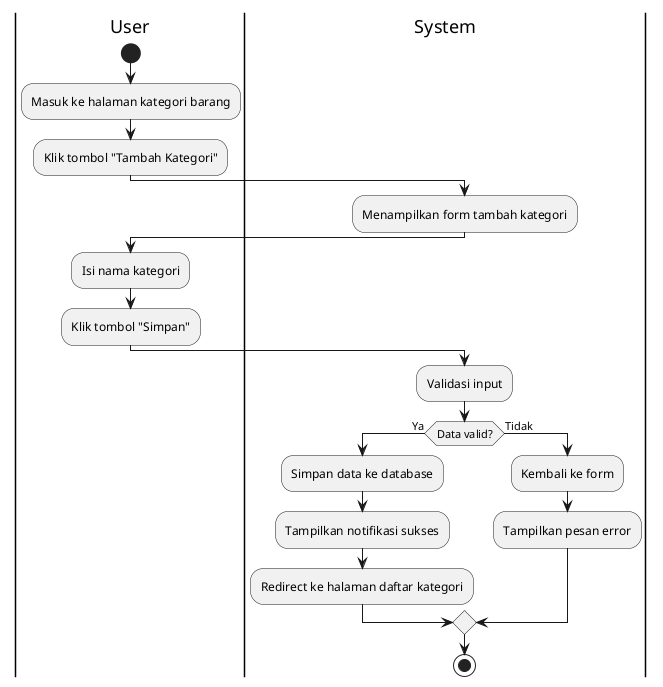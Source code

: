 @startuml
|User|
start
:Masuk ke halaman kategori barang;

:Klik tombol "Tambah Kategori";

|System|
:Menampilkan form tambah kategori;

|User|
:Isi nama kategori;
:Klik tombol "Simpan";

|System|
:Validasi input;

if (Data valid?) then (Ya)
    :Simpan data ke database;
    :Tampilkan notifikasi sukses;
    :Redirect ke halaman daftar kategori;
else (Tidak)
    :Kembali ke form;
    :Tampilkan pesan error;
endif

stop
@enduml
